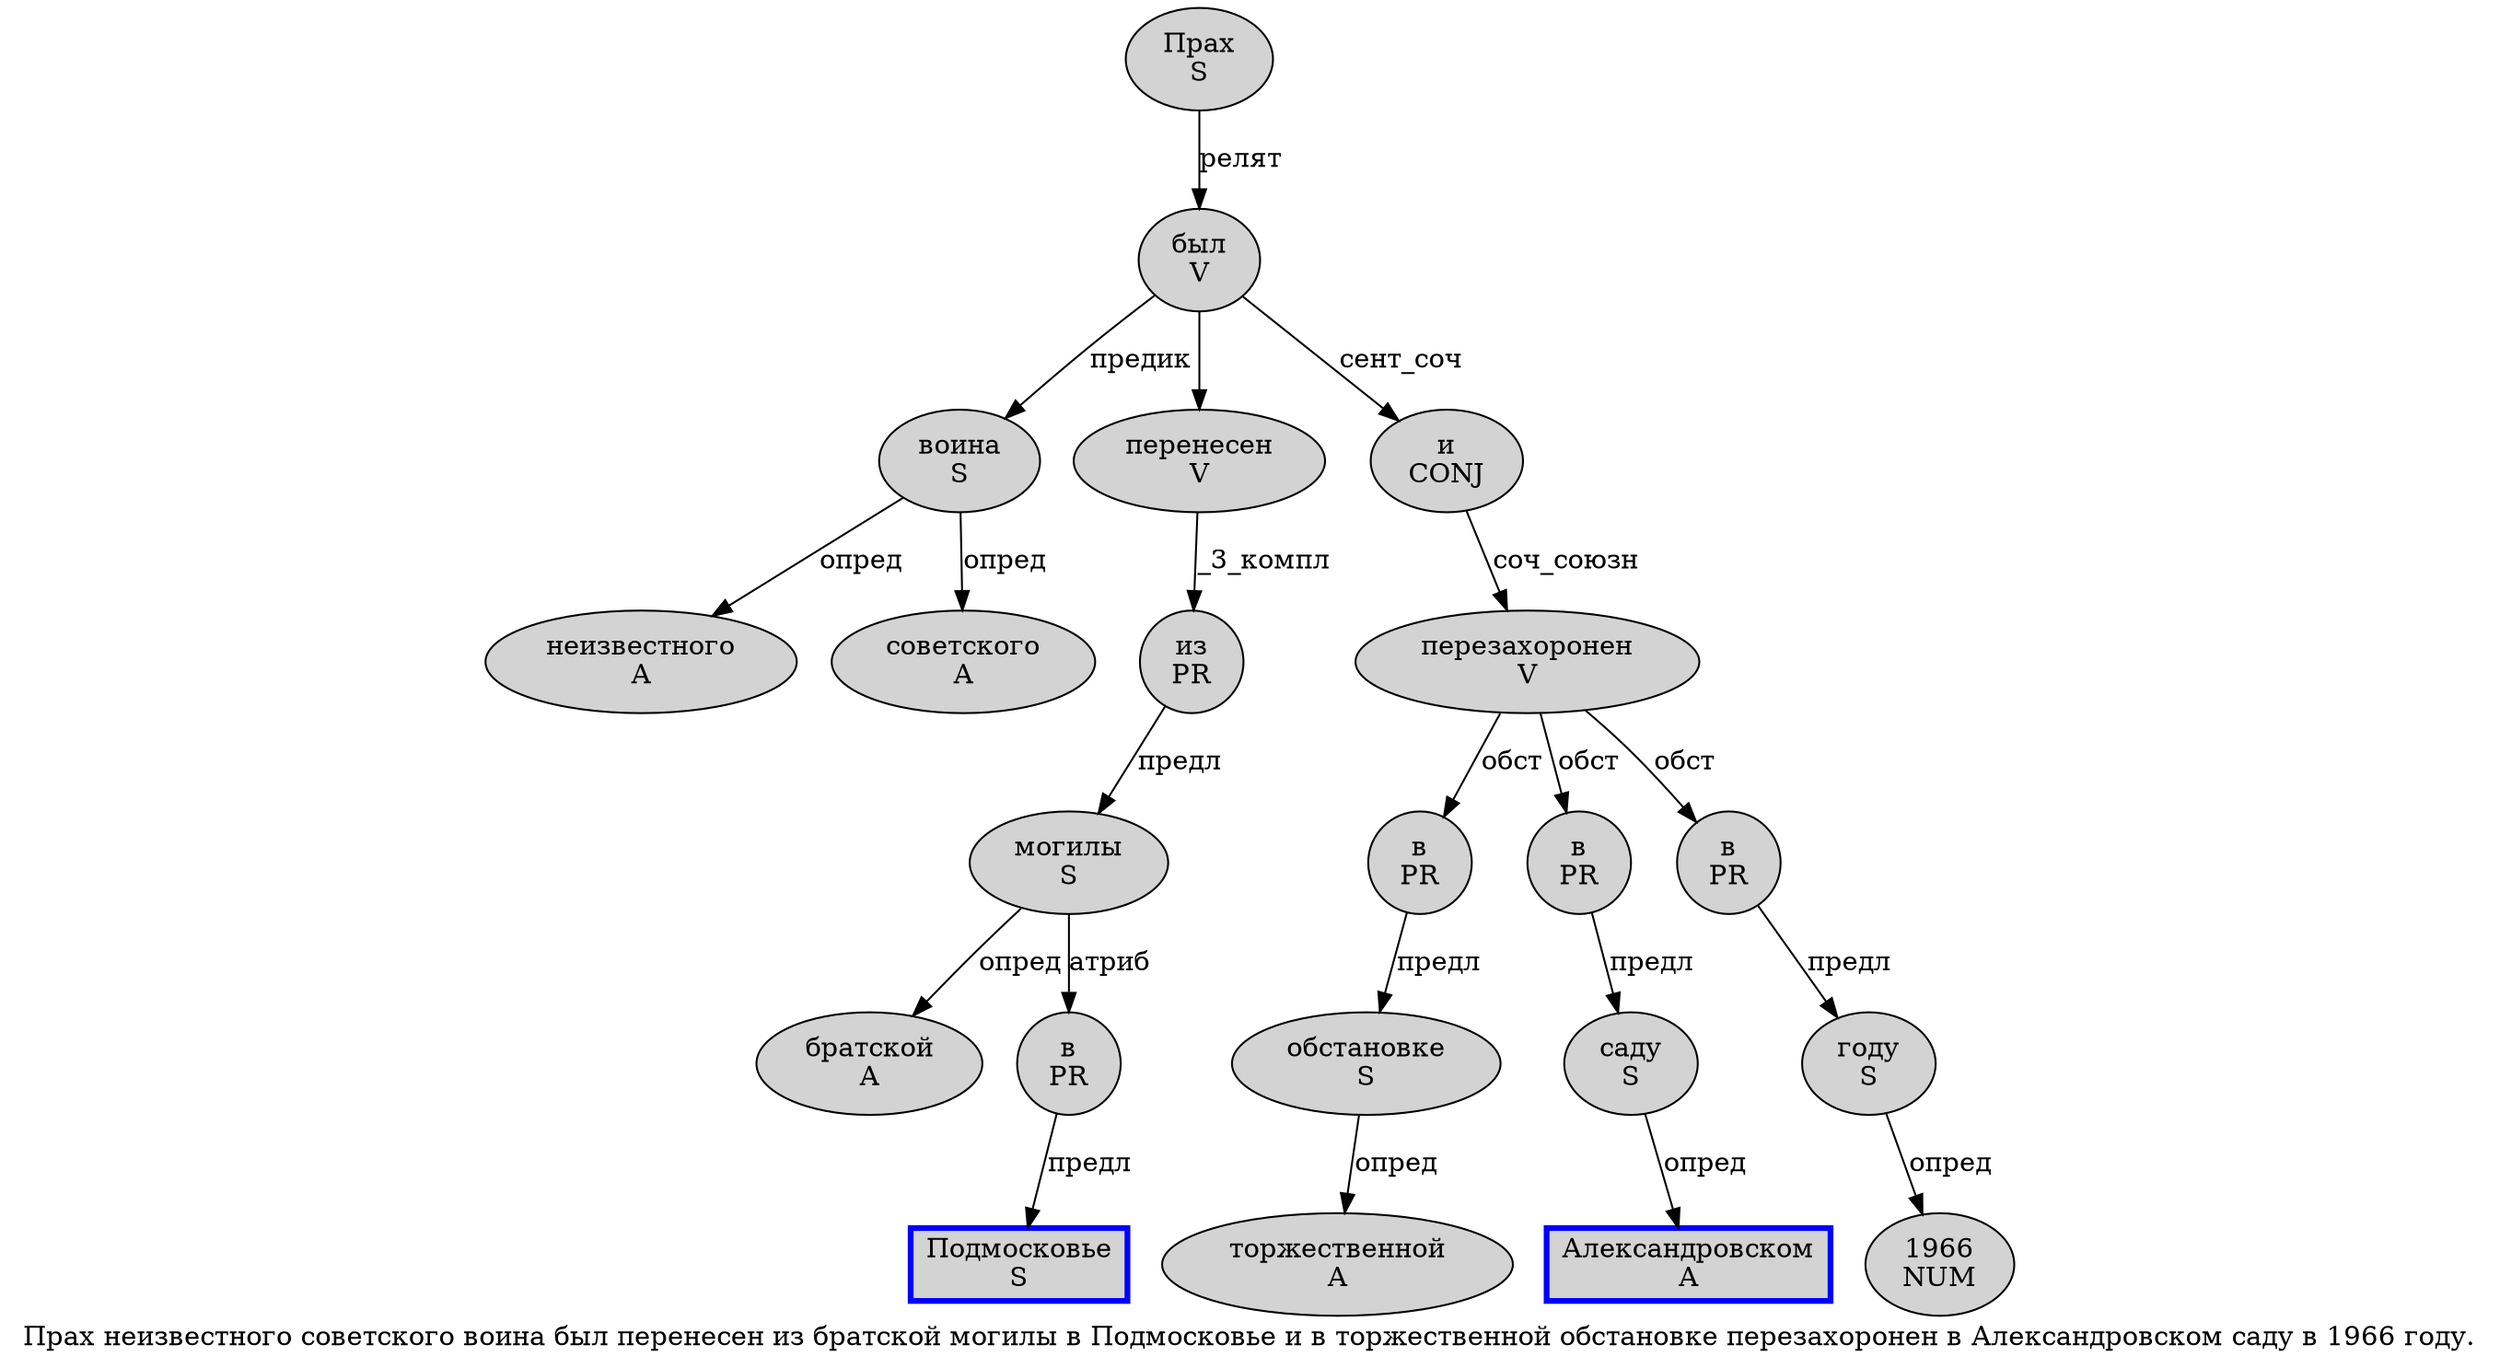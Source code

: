 digraph SENTENCE_1193 {
	graph [label="Прах неизвестного советского воина был перенесен из братской могилы в Подмосковье и в торжественной обстановке перезахоронен в Александровском саду в 1966 году."]
	node [style=filled]
		0 [label="Прах
S" color="" fillcolor=lightgray penwidth=1 shape=ellipse]
		1 [label="неизвестного
A" color="" fillcolor=lightgray penwidth=1 shape=ellipse]
		2 [label="советского
A" color="" fillcolor=lightgray penwidth=1 shape=ellipse]
		3 [label="воина
S" color="" fillcolor=lightgray penwidth=1 shape=ellipse]
		4 [label="был
V" color="" fillcolor=lightgray penwidth=1 shape=ellipse]
		5 [label="перенесен
V" color="" fillcolor=lightgray penwidth=1 shape=ellipse]
		6 [label="из
PR" color="" fillcolor=lightgray penwidth=1 shape=ellipse]
		7 [label="братской
A" color="" fillcolor=lightgray penwidth=1 shape=ellipse]
		8 [label="могилы
S" color="" fillcolor=lightgray penwidth=1 shape=ellipse]
		9 [label="в
PR" color="" fillcolor=lightgray penwidth=1 shape=ellipse]
		10 [label="Подмосковье
S" color=blue fillcolor=lightgray penwidth=3 shape=box]
		11 [label="и
CONJ" color="" fillcolor=lightgray penwidth=1 shape=ellipse]
		12 [label="в
PR" color="" fillcolor=lightgray penwidth=1 shape=ellipse]
		13 [label="торжественной
A" color="" fillcolor=lightgray penwidth=1 shape=ellipse]
		14 [label="обстановке
S" color="" fillcolor=lightgray penwidth=1 shape=ellipse]
		15 [label="перезахоронен
V" color="" fillcolor=lightgray penwidth=1 shape=ellipse]
		16 [label="в
PR" color="" fillcolor=lightgray penwidth=1 shape=ellipse]
		17 [label="Александровском
A" color=blue fillcolor=lightgray penwidth=3 shape=box]
		18 [label="саду
S" color="" fillcolor=lightgray penwidth=1 shape=ellipse]
		19 [label="в
PR" color="" fillcolor=lightgray penwidth=1 shape=ellipse]
		20 [label="1966
NUM" color="" fillcolor=lightgray penwidth=1 shape=ellipse]
		21 [label="году
S" color="" fillcolor=lightgray penwidth=1 shape=ellipse]
			11 -> 15 [label="соч_союзн"]
			3 -> 1 [label="опред"]
			3 -> 2 [label="опред"]
			0 -> 4 [label="релят"]
			9 -> 10 [label="предл"]
			4 -> 3 [label="предик"]
			4 -> 5
			4 -> 11 [label="сент_соч"]
			12 -> 14 [label="предл"]
			19 -> 21 [label="предл"]
			5 -> 6 [label="_3_компл"]
			6 -> 8 [label="предл"]
			14 -> 13 [label="опред"]
			21 -> 20 [label="опред"]
			18 -> 17 [label="опред"]
			15 -> 12 [label="обст"]
			15 -> 16 [label="обст"]
			15 -> 19 [label="обст"]
			8 -> 7 [label="опред"]
			8 -> 9 [label="атриб"]
			16 -> 18 [label="предл"]
}